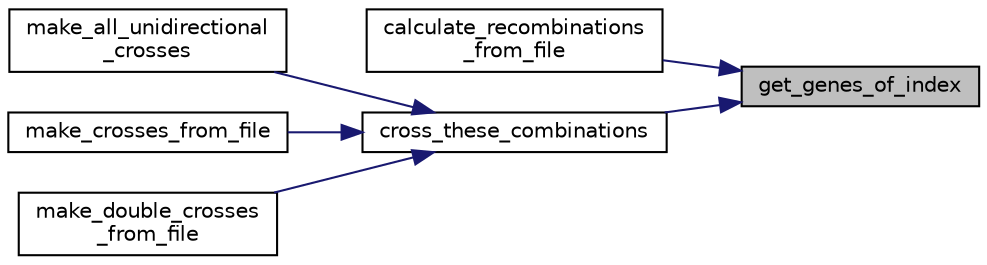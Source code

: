 digraph "get_genes_of_index"
{
 // LATEX_PDF_SIZE
  edge [fontname="Helvetica",fontsize="10",labelfontname="Helvetica",labelfontsize="10"];
  node [fontname="Helvetica",fontsize="10",shape=record];
  rankdir="RL";
  Node1 [label="get_genes_of_index",height=0.2,width=0.4,color="black", fillcolor="grey75", style="filled", fontcolor="black",tooltip="Get the alleles of a genotype by its index."];
  Node1 -> Node2 [dir="back",color="midnightblue",fontsize="10",style="solid",fontname="Helvetica"];
  Node2 [label="calculate_recombinations\l_from_file",height=0.2,width=0.4,color="black", fillcolor="white", style="filled",URL="$group__recomb.html#ga7813f256407ab2ea242df32ea9ad2c7e",tooltip="Provides guesses as to the location of recombination events that led to the creation of certain genot..."];
  Node1 -> Node3 [dir="back",color="midnightblue",fontsize="10",style="solid",fontname="Helvetica"];
  Node3 [label="cross_these_combinations",height=0.2,width=0.4,color="black", fillcolor="white", style="filled",URL="$group__crossers.html#gabb793988799d792dfe4007efdf988068",tooltip="Performs the crosses of pairs of parents whose ids are provided in an array."];
  Node3 -> Node4 [dir="back",color="midnightblue",fontsize="10",style="solid",fontname="Helvetica"];
  Node4 [label="make_all_unidirectional\l_crosses",height=0.2,width=0.4,color="black", fillcolor="white", style="filled",URL="$group__crossers.html#ga3f1b06b7aa35e6a05918e16d1deabeee",tooltip="Perform crosses between all pairs of parents in the group from_group and allocates the resulting offs..."];
  Node3 -> Node5 [dir="back",color="midnightblue",fontsize="10",style="solid",fontname="Helvetica"];
  Node5 [label="make_crosses_from_file",height=0.2,width=0.4,color="black", fillcolor="white", style="filled",URL="$group__crossers.html#ga3b67d38c13c7a8bef2d0fc91c0365177",tooltip="Perform crosses between pairs of parents identified by name in a file and allocate the resulting offs..."];
  Node3 -> Node6 [dir="back",color="midnightblue",fontsize="10",style="solid",fontname="Helvetica"];
  Node6 [label="make_double_crosses\l_from_file",height=0.2,width=0.4,color="black", fillcolor="white", style="filled",URL="$group__crossers.html#gaa7c90b4015e4abce750176c6d891cad2",tooltip="Perform crosses between previously-generated offspring of pairs of parents identified by name in a fi..."];
}
